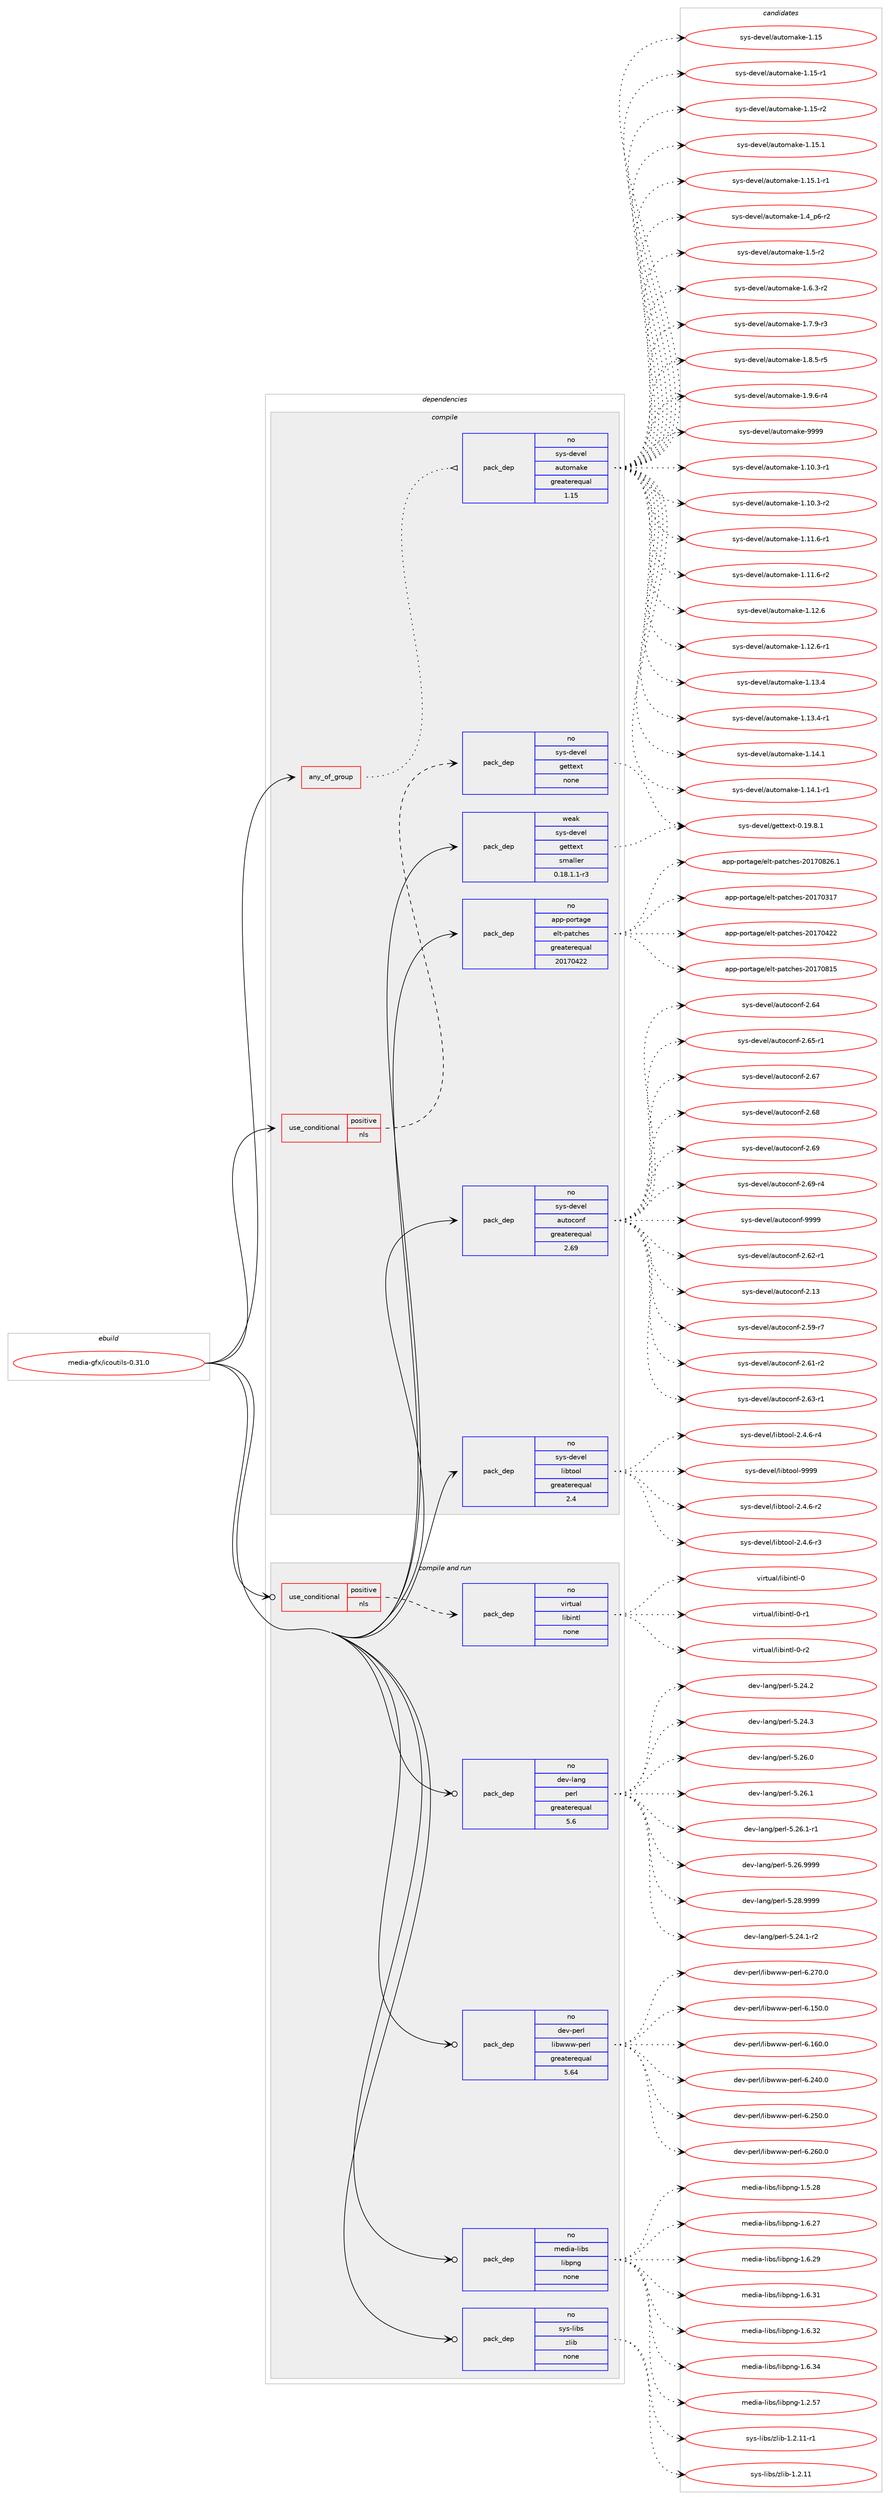 digraph prolog {

# *************
# Graph options
# *************

newrank=true;
concentrate=true;
compound=true;
graph [rankdir=LR,fontname=Helvetica,fontsize=10,ranksep=1.5];#, ranksep=2.5, nodesep=0.2];
edge  [arrowhead=vee];
node  [fontname=Helvetica,fontsize=10];

# **********
# The ebuild
# **********

subgraph cluster_leftcol {
color=gray;
rank=same;
label=<<i>ebuild</i>>;
id [label="media-gfx/icoutils-0.31.0", color=red, width=4, href="../media-gfx/icoutils-0.31.0.svg"];
}

# ****************
# The dependencies
# ****************

subgraph cluster_midcol {
color=gray;
label=<<i>dependencies</i>>;
subgraph cluster_compile {
fillcolor="#eeeeee";
style=filled;
label=<<i>compile</i>>;
subgraph any5284 {
dependency354662 [label=<<TABLE BORDER="0" CELLBORDER="1" CELLSPACING="0" CELLPADDING="4"><TR><TD CELLPADDING="10">any_of_group</TD></TR></TABLE>>, shape=none, color=red];subgraph pack261559 {
dependency354663 [label=<<TABLE BORDER="0" CELLBORDER="1" CELLSPACING="0" CELLPADDING="4" WIDTH="220"><TR><TD ROWSPAN="6" CELLPADDING="30">pack_dep</TD></TR><TR><TD WIDTH="110">no</TD></TR><TR><TD>sys-devel</TD></TR><TR><TD>automake</TD></TR><TR><TD>greaterequal</TD></TR><TR><TD>1.15</TD></TR></TABLE>>, shape=none, color=blue];
}
dependency354662:e -> dependency354663:w [weight=20,style="dotted",arrowhead="oinv"];
}
id:e -> dependency354662:w [weight=20,style="solid",arrowhead="vee"];
subgraph cond87710 {
dependency354664 [label=<<TABLE BORDER="0" CELLBORDER="1" CELLSPACING="0" CELLPADDING="4"><TR><TD ROWSPAN="3" CELLPADDING="10">use_conditional</TD></TR><TR><TD>positive</TD></TR><TR><TD>nls</TD></TR></TABLE>>, shape=none, color=red];
subgraph pack261560 {
dependency354665 [label=<<TABLE BORDER="0" CELLBORDER="1" CELLSPACING="0" CELLPADDING="4" WIDTH="220"><TR><TD ROWSPAN="6" CELLPADDING="30">pack_dep</TD></TR><TR><TD WIDTH="110">no</TD></TR><TR><TD>sys-devel</TD></TR><TR><TD>gettext</TD></TR><TR><TD>none</TD></TR><TR><TD></TD></TR></TABLE>>, shape=none, color=blue];
}
dependency354664:e -> dependency354665:w [weight=20,style="dashed",arrowhead="vee"];
}
id:e -> dependency354664:w [weight=20,style="solid",arrowhead="vee"];
subgraph pack261561 {
dependency354666 [label=<<TABLE BORDER="0" CELLBORDER="1" CELLSPACING="0" CELLPADDING="4" WIDTH="220"><TR><TD ROWSPAN="6" CELLPADDING="30">pack_dep</TD></TR><TR><TD WIDTH="110">no</TD></TR><TR><TD>app-portage</TD></TR><TR><TD>elt-patches</TD></TR><TR><TD>greaterequal</TD></TR><TR><TD>20170422</TD></TR></TABLE>>, shape=none, color=blue];
}
id:e -> dependency354666:w [weight=20,style="solid",arrowhead="vee"];
subgraph pack261562 {
dependency354667 [label=<<TABLE BORDER="0" CELLBORDER="1" CELLSPACING="0" CELLPADDING="4" WIDTH="220"><TR><TD ROWSPAN="6" CELLPADDING="30">pack_dep</TD></TR><TR><TD WIDTH="110">no</TD></TR><TR><TD>sys-devel</TD></TR><TR><TD>autoconf</TD></TR><TR><TD>greaterequal</TD></TR><TR><TD>2.69</TD></TR></TABLE>>, shape=none, color=blue];
}
id:e -> dependency354667:w [weight=20,style="solid",arrowhead="vee"];
subgraph pack261563 {
dependency354668 [label=<<TABLE BORDER="0" CELLBORDER="1" CELLSPACING="0" CELLPADDING="4" WIDTH="220"><TR><TD ROWSPAN="6" CELLPADDING="30">pack_dep</TD></TR><TR><TD WIDTH="110">no</TD></TR><TR><TD>sys-devel</TD></TR><TR><TD>libtool</TD></TR><TR><TD>greaterequal</TD></TR><TR><TD>2.4</TD></TR></TABLE>>, shape=none, color=blue];
}
id:e -> dependency354668:w [weight=20,style="solid",arrowhead="vee"];
subgraph pack261564 {
dependency354669 [label=<<TABLE BORDER="0" CELLBORDER="1" CELLSPACING="0" CELLPADDING="4" WIDTH="220"><TR><TD ROWSPAN="6" CELLPADDING="30">pack_dep</TD></TR><TR><TD WIDTH="110">weak</TD></TR><TR><TD>sys-devel</TD></TR><TR><TD>gettext</TD></TR><TR><TD>smaller</TD></TR><TR><TD>0.18.1.1-r3</TD></TR></TABLE>>, shape=none, color=blue];
}
id:e -> dependency354669:w [weight=20,style="solid",arrowhead="vee"];
}
subgraph cluster_compileandrun {
fillcolor="#eeeeee";
style=filled;
label=<<i>compile and run</i>>;
subgraph cond87711 {
dependency354670 [label=<<TABLE BORDER="0" CELLBORDER="1" CELLSPACING="0" CELLPADDING="4"><TR><TD ROWSPAN="3" CELLPADDING="10">use_conditional</TD></TR><TR><TD>positive</TD></TR><TR><TD>nls</TD></TR></TABLE>>, shape=none, color=red];
subgraph pack261565 {
dependency354671 [label=<<TABLE BORDER="0" CELLBORDER="1" CELLSPACING="0" CELLPADDING="4" WIDTH="220"><TR><TD ROWSPAN="6" CELLPADDING="30">pack_dep</TD></TR><TR><TD WIDTH="110">no</TD></TR><TR><TD>virtual</TD></TR><TR><TD>libintl</TD></TR><TR><TD>none</TD></TR><TR><TD></TD></TR></TABLE>>, shape=none, color=blue];
}
dependency354670:e -> dependency354671:w [weight=20,style="dashed",arrowhead="vee"];
}
id:e -> dependency354670:w [weight=20,style="solid",arrowhead="odotvee"];
subgraph pack261566 {
dependency354672 [label=<<TABLE BORDER="0" CELLBORDER="1" CELLSPACING="0" CELLPADDING="4" WIDTH="220"><TR><TD ROWSPAN="6" CELLPADDING="30">pack_dep</TD></TR><TR><TD WIDTH="110">no</TD></TR><TR><TD>dev-lang</TD></TR><TR><TD>perl</TD></TR><TR><TD>greaterequal</TD></TR><TR><TD>5.6</TD></TR></TABLE>>, shape=none, color=blue];
}
id:e -> dependency354672:w [weight=20,style="solid",arrowhead="odotvee"];
subgraph pack261567 {
dependency354673 [label=<<TABLE BORDER="0" CELLBORDER="1" CELLSPACING="0" CELLPADDING="4" WIDTH="220"><TR><TD ROWSPAN="6" CELLPADDING="30">pack_dep</TD></TR><TR><TD WIDTH="110">no</TD></TR><TR><TD>dev-perl</TD></TR><TR><TD>libwww-perl</TD></TR><TR><TD>greaterequal</TD></TR><TR><TD>5.64</TD></TR></TABLE>>, shape=none, color=blue];
}
id:e -> dependency354673:w [weight=20,style="solid",arrowhead="odotvee"];
subgraph pack261568 {
dependency354674 [label=<<TABLE BORDER="0" CELLBORDER="1" CELLSPACING="0" CELLPADDING="4" WIDTH="220"><TR><TD ROWSPAN="6" CELLPADDING="30">pack_dep</TD></TR><TR><TD WIDTH="110">no</TD></TR><TR><TD>media-libs</TD></TR><TR><TD>libpng</TD></TR><TR><TD>none</TD></TR><TR><TD></TD></TR></TABLE>>, shape=none, color=blue];
}
id:e -> dependency354674:w [weight=20,style="solid",arrowhead="odotvee"];
subgraph pack261569 {
dependency354675 [label=<<TABLE BORDER="0" CELLBORDER="1" CELLSPACING="0" CELLPADDING="4" WIDTH="220"><TR><TD ROWSPAN="6" CELLPADDING="30">pack_dep</TD></TR><TR><TD WIDTH="110">no</TD></TR><TR><TD>sys-libs</TD></TR><TR><TD>zlib</TD></TR><TR><TD>none</TD></TR><TR><TD></TD></TR></TABLE>>, shape=none, color=blue];
}
id:e -> dependency354675:w [weight=20,style="solid",arrowhead="odotvee"];
}
subgraph cluster_run {
fillcolor="#eeeeee";
style=filled;
label=<<i>run</i>>;
}
}

# **************
# The candidates
# **************

subgraph cluster_choices {
rank=same;
color=gray;
label=<<i>candidates</i>>;

subgraph choice261559 {
color=black;
nodesep=1;
choice11512111545100101118101108479711711611110997107101454946494846514511449 [label="sys-devel/automake-1.10.3-r1", color=red, width=4,href="../sys-devel/automake-1.10.3-r1.svg"];
choice11512111545100101118101108479711711611110997107101454946494846514511450 [label="sys-devel/automake-1.10.3-r2", color=red, width=4,href="../sys-devel/automake-1.10.3-r2.svg"];
choice11512111545100101118101108479711711611110997107101454946494946544511449 [label="sys-devel/automake-1.11.6-r1", color=red, width=4,href="../sys-devel/automake-1.11.6-r1.svg"];
choice11512111545100101118101108479711711611110997107101454946494946544511450 [label="sys-devel/automake-1.11.6-r2", color=red, width=4,href="../sys-devel/automake-1.11.6-r2.svg"];
choice1151211154510010111810110847971171161111099710710145494649504654 [label="sys-devel/automake-1.12.6", color=red, width=4,href="../sys-devel/automake-1.12.6.svg"];
choice11512111545100101118101108479711711611110997107101454946495046544511449 [label="sys-devel/automake-1.12.6-r1", color=red, width=4,href="../sys-devel/automake-1.12.6-r1.svg"];
choice1151211154510010111810110847971171161111099710710145494649514652 [label="sys-devel/automake-1.13.4", color=red, width=4,href="../sys-devel/automake-1.13.4.svg"];
choice11512111545100101118101108479711711611110997107101454946495146524511449 [label="sys-devel/automake-1.13.4-r1", color=red, width=4,href="../sys-devel/automake-1.13.4-r1.svg"];
choice1151211154510010111810110847971171161111099710710145494649524649 [label="sys-devel/automake-1.14.1", color=red, width=4,href="../sys-devel/automake-1.14.1.svg"];
choice11512111545100101118101108479711711611110997107101454946495246494511449 [label="sys-devel/automake-1.14.1-r1", color=red, width=4,href="../sys-devel/automake-1.14.1-r1.svg"];
choice115121115451001011181011084797117116111109971071014549464953 [label="sys-devel/automake-1.15", color=red, width=4,href="../sys-devel/automake-1.15.svg"];
choice1151211154510010111810110847971171161111099710710145494649534511449 [label="sys-devel/automake-1.15-r1", color=red, width=4,href="../sys-devel/automake-1.15-r1.svg"];
choice1151211154510010111810110847971171161111099710710145494649534511450 [label="sys-devel/automake-1.15-r2", color=red, width=4,href="../sys-devel/automake-1.15-r2.svg"];
choice1151211154510010111810110847971171161111099710710145494649534649 [label="sys-devel/automake-1.15.1", color=red, width=4,href="../sys-devel/automake-1.15.1.svg"];
choice11512111545100101118101108479711711611110997107101454946495346494511449 [label="sys-devel/automake-1.15.1-r1", color=red, width=4,href="../sys-devel/automake-1.15.1-r1.svg"];
choice115121115451001011181011084797117116111109971071014549465295112544511450 [label="sys-devel/automake-1.4_p6-r2", color=red, width=4,href="../sys-devel/automake-1.4_p6-r2.svg"];
choice11512111545100101118101108479711711611110997107101454946534511450 [label="sys-devel/automake-1.5-r2", color=red, width=4,href="../sys-devel/automake-1.5-r2.svg"];
choice115121115451001011181011084797117116111109971071014549465446514511450 [label="sys-devel/automake-1.6.3-r2", color=red, width=4,href="../sys-devel/automake-1.6.3-r2.svg"];
choice115121115451001011181011084797117116111109971071014549465546574511451 [label="sys-devel/automake-1.7.9-r3", color=red, width=4,href="../sys-devel/automake-1.7.9-r3.svg"];
choice115121115451001011181011084797117116111109971071014549465646534511453 [label="sys-devel/automake-1.8.5-r5", color=red, width=4,href="../sys-devel/automake-1.8.5-r5.svg"];
choice115121115451001011181011084797117116111109971071014549465746544511452 [label="sys-devel/automake-1.9.6-r4", color=red, width=4,href="../sys-devel/automake-1.9.6-r4.svg"];
choice115121115451001011181011084797117116111109971071014557575757 [label="sys-devel/automake-9999", color=red, width=4,href="../sys-devel/automake-9999.svg"];
dependency354663:e -> choice11512111545100101118101108479711711611110997107101454946494846514511449:w [style=dotted,weight="100"];
dependency354663:e -> choice11512111545100101118101108479711711611110997107101454946494846514511450:w [style=dotted,weight="100"];
dependency354663:e -> choice11512111545100101118101108479711711611110997107101454946494946544511449:w [style=dotted,weight="100"];
dependency354663:e -> choice11512111545100101118101108479711711611110997107101454946494946544511450:w [style=dotted,weight="100"];
dependency354663:e -> choice1151211154510010111810110847971171161111099710710145494649504654:w [style=dotted,weight="100"];
dependency354663:e -> choice11512111545100101118101108479711711611110997107101454946495046544511449:w [style=dotted,weight="100"];
dependency354663:e -> choice1151211154510010111810110847971171161111099710710145494649514652:w [style=dotted,weight="100"];
dependency354663:e -> choice11512111545100101118101108479711711611110997107101454946495146524511449:w [style=dotted,weight="100"];
dependency354663:e -> choice1151211154510010111810110847971171161111099710710145494649524649:w [style=dotted,weight="100"];
dependency354663:e -> choice11512111545100101118101108479711711611110997107101454946495246494511449:w [style=dotted,weight="100"];
dependency354663:e -> choice115121115451001011181011084797117116111109971071014549464953:w [style=dotted,weight="100"];
dependency354663:e -> choice1151211154510010111810110847971171161111099710710145494649534511449:w [style=dotted,weight="100"];
dependency354663:e -> choice1151211154510010111810110847971171161111099710710145494649534511450:w [style=dotted,weight="100"];
dependency354663:e -> choice1151211154510010111810110847971171161111099710710145494649534649:w [style=dotted,weight="100"];
dependency354663:e -> choice11512111545100101118101108479711711611110997107101454946495346494511449:w [style=dotted,weight="100"];
dependency354663:e -> choice115121115451001011181011084797117116111109971071014549465295112544511450:w [style=dotted,weight="100"];
dependency354663:e -> choice11512111545100101118101108479711711611110997107101454946534511450:w [style=dotted,weight="100"];
dependency354663:e -> choice115121115451001011181011084797117116111109971071014549465446514511450:w [style=dotted,weight="100"];
dependency354663:e -> choice115121115451001011181011084797117116111109971071014549465546574511451:w [style=dotted,weight="100"];
dependency354663:e -> choice115121115451001011181011084797117116111109971071014549465646534511453:w [style=dotted,weight="100"];
dependency354663:e -> choice115121115451001011181011084797117116111109971071014549465746544511452:w [style=dotted,weight="100"];
dependency354663:e -> choice115121115451001011181011084797117116111109971071014557575757:w [style=dotted,weight="100"];
}
subgraph choice261560 {
color=black;
nodesep=1;
choice1151211154510010111810110847103101116116101120116454846495746564649 [label="sys-devel/gettext-0.19.8.1", color=red, width=4,href="../sys-devel/gettext-0.19.8.1.svg"];
dependency354665:e -> choice1151211154510010111810110847103101116116101120116454846495746564649:w [style=dotted,weight="100"];
}
subgraph choice261561 {
color=black;
nodesep=1;
choice97112112451121111141169710310147101108116451129711699104101115455048495548514955 [label="app-portage/elt-patches-20170317", color=red, width=4,href="../app-portage/elt-patches-20170317.svg"];
choice97112112451121111141169710310147101108116451129711699104101115455048495548525050 [label="app-portage/elt-patches-20170422", color=red, width=4,href="../app-portage/elt-patches-20170422.svg"];
choice97112112451121111141169710310147101108116451129711699104101115455048495548564953 [label="app-portage/elt-patches-20170815", color=red, width=4,href="../app-portage/elt-patches-20170815.svg"];
choice971121124511211111411697103101471011081164511297116991041011154550484955485650544649 [label="app-portage/elt-patches-20170826.1", color=red, width=4,href="../app-portage/elt-patches-20170826.1.svg"];
dependency354666:e -> choice97112112451121111141169710310147101108116451129711699104101115455048495548514955:w [style=dotted,weight="100"];
dependency354666:e -> choice97112112451121111141169710310147101108116451129711699104101115455048495548525050:w [style=dotted,weight="100"];
dependency354666:e -> choice97112112451121111141169710310147101108116451129711699104101115455048495548564953:w [style=dotted,weight="100"];
dependency354666:e -> choice971121124511211111411697103101471011081164511297116991041011154550484955485650544649:w [style=dotted,weight="100"];
}
subgraph choice261562 {
color=black;
nodesep=1;
choice115121115451001011181011084797117116111991111101024550464951 [label="sys-devel/autoconf-2.13", color=red, width=4,href="../sys-devel/autoconf-2.13.svg"];
choice1151211154510010111810110847971171161119911111010245504653574511455 [label="sys-devel/autoconf-2.59-r7", color=red, width=4,href="../sys-devel/autoconf-2.59-r7.svg"];
choice1151211154510010111810110847971171161119911111010245504654494511450 [label="sys-devel/autoconf-2.61-r2", color=red, width=4,href="../sys-devel/autoconf-2.61-r2.svg"];
choice1151211154510010111810110847971171161119911111010245504654504511449 [label="sys-devel/autoconf-2.62-r1", color=red, width=4,href="../sys-devel/autoconf-2.62-r1.svg"];
choice1151211154510010111810110847971171161119911111010245504654514511449 [label="sys-devel/autoconf-2.63-r1", color=red, width=4,href="../sys-devel/autoconf-2.63-r1.svg"];
choice115121115451001011181011084797117116111991111101024550465452 [label="sys-devel/autoconf-2.64", color=red, width=4,href="../sys-devel/autoconf-2.64.svg"];
choice1151211154510010111810110847971171161119911111010245504654534511449 [label="sys-devel/autoconf-2.65-r1", color=red, width=4,href="../sys-devel/autoconf-2.65-r1.svg"];
choice115121115451001011181011084797117116111991111101024550465455 [label="sys-devel/autoconf-2.67", color=red, width=4,href="../sys-devel/autoconf-2.67.svg"];
choice115121115451001011181011084797117116111991111101024550465456 [label="sys-devel/autoconf-2.68", color=red, width=4,href="../sys-devel/autoconf-2.68.svg"];
choice115121115451001011181011084797117116111991111101024550465457 [label="sys-devel/autoconf-2.69", color=red, width=4,href="../sys-devel/autoconf-2.69.svg"];
choice1151211154510010111810110847971171161119911111010245504654574511452 [label="sys-devel/autoconf-2.69-r4", color=red, width=4,href="../sys-devel/autoconf-2.69-r4.svg"];
choice115121115451001011181011084797117116111991111101024557575757 [label="sys-devel/autoconf-9999", color=red, width=4,href="../sys-devel/autoconf-9999.svg"];
dependency354667:e -> choice115121115451001011181011084797117116111991111101024550464951:w [style=dotted,weight="100"];
dependency354667:e -> choice1151211154510010111810110847971171161119911111010245504653574511455:w [style=dotted,weight="100"];
dependency354667:e -> choice1151211154510010111810110847971171161119911111010245504654494511450:w [style=dotted,weight="100"];
dependency354667:e -> choice1151211154510010111810110847971171161119911111010245504654504511449:w [style=dotted,weight="100"];
dependency354667:e -> choice1151211154510010111810110847971171161119911111010245504654514511449:w [style=dotted,weight="100"];
dependency354667:e -> choice115121115451001011181011084797117116111991111101024550465452:w [style=dotted,weight="100"];
dependency354667:e -> choice1151211154510010111810110847971171161119911111010245504654534511449:w [style=dotted,weight="100"];
dependency354667:e -> choice115121115451001011181011084797117116111991111101024550465455:w [style=dotted,weight="100"];
dependency354667:e -> choice115121115451001011181011084797117116111991111101024550465456:w [style=dotted,weight="100"];
dependency354667:e -> choice115121115451001011181011084797117116111991111101024550465457:w [style=dotted,weight="100"];
dependency354667:e -> choice1151211154510010111810110847971171161119911111010245504654574511452:w [style=dotted,weight="100"];
dependency354667:e -> choice115121115451001011181011084797117116111991111101024557575757:w [style=dotted,weight="100"];
}
subgraph choice261563 {
color=black;
nodesep=1;
choice1151211154510010111810110847108105981161111111084550465246544511450 [label="sys-devel/libtool-2.4.6-r2", color=red, width=4,href="../sys-devel/libtool-2.4.6-r2.svg"];
choice1151211154510010111810110847108105981161111111084550465246544511451 [label="sys-devel/libtool-2.4.6-r3", color=red, width=4,href="../sys-devel/libtool-2.4.6-r3.svg"];
choice1151211154510010111810110847108105981161111111084550465246544511452 [label="sys-devel/libtool-2.4.6-r4", color=red, width=4,href="../sys-devel/libtool-2.4.6-r4.svg"];
choice1151211154510010111810110847108105981161111111084557575757 [label="sys-devel/libtool-9999", color=red, width=4,href="../sys-devel/libtool-9999.svg"];
dependency354668:e -> choice1151211154510010111810110847108105981161111111084550465246544511450:w [style=dotted,weight="100"];
dependency354668:e -> choice1151211154510010111810110847108105981161111111084550465246544511451:w [style=dotted,weight="100"];
dependency354668:e -> choice1151211154510010111810110847108105981161111111084550465246544511452:w [style=dotted,weight="100"];
dependency354668:e -> choice1151211154510010111810110847108105981161111111084557575757:w [style=dotted,weight="100"];
}
subgraph choice261564 {
color=black;
nodesep=1;
choice1151211154510010111810110847103101116116101120116454846495746564649 [label="sys-devel/gettext-0.19.8.1", color=red, width=4,href="../sys-devel/gettext-0.19.8.1.svg"];
dependency354669:e -> choice1151211154510010111810110847103101116116101120116454846495746564649:w [style=dotted,weight="100"];
}
subgraph choice261565 {
color=black;
nodesep=1;
choice1181051141161179710847108105981051101161084548 [label="virtual/libintl-0", color=red, width=4,href="../virtual/libintl-0.svg"];
choice11810511411611797108471081059810511011610845484511449 [label="virtual/libintl-0-r1", color=red, width=4,href="../virtual/libintl-0-r1.svg"];
choice11810511411611797108471081059810511011610845484511450 [label="virtual/libintl-0-r2", color=red, width=4,href="../virtual/libintl-0-r2.svg"];
dependency354671:e -> choice1181051141161179710847108105981051101161084548:w [style=dotted,weight="100"];
dependency354671:e -> choice11810511411611797108471081059810511011610845484511449:w [style=dotted,weight="100"];
dependency354671:e -> choice11810511411611797108471081059810511011610845484511450:w [style=dotted,weight="100"];
}
subgraph choice261566 {
color=black;
nodesep=1;
choice100101118451089711010347112101114108455346505246494511450 [label="dev-lang/perl-5.24.1-r2", color=red, width=4,href="../dev-lang/perl-5.24.1-r2.svg"];
choice10010111845108971101034711210111410845534650524650 [label="dev-lang/perl-5.24.2", color=red, width=4,href="../dev-lang/perl-5.24.2.svg"];
choice10010111845108971101034711210111410845534650524651 [label="dev-lang/perl-5.24.3", color=red, width=4,href="../dev-lang/perl-5.24.3.svg"];
choice10010111845108971101034711210111410845534650544648 [label="dev-lang/perl-5.26.0", color=red, width=4,href="../dev-lang/perl-5.26.0.svg"];
choice10010111845108971101034711210111410845534650544649 [label="dev-lang/perl-5.26.1", color=red, width=4,href="../dev-lang/perl-5.26.1.svg"];
choice100101118451089711010347112101114108455346505446494511449 [label="dev-lang/perl-5.26.1-r1", color=red, width=4,href="../dev-lang/perl-5.26.1-r1.svg"];
choice10010111845108971101034711210111410845534650544657575757 [label="dev-lang/perl-5.26.9999", color=red, width=4,href="../dev-lang/perl-5.26.9999.svg"];
choice10010111845108971101034711210111410845534650564657575757 [label="dev-lang/perl-5.28.9999", color=red, width=4,href="../dev-lang/perl-5.28.9999.svg"];
dependency354672:e -> choice100101118451089711010347112101114108455346505246494511450:w [style=dotted,weight="100"];
dependency354672:e -> choice10010111845108971101034711210111410845534650524650:w [style=dotted,weight="100"];
dependency354672:e -> choice10010111845108971101034711210111410845534650524651:w [style=dotted,weight="100"];
dependency354672:e -> choice10010111845108971101034711210111410845534650544648:w [style=dotted,weight="100"];
dependency354672:e -> choice10010111845108971101034711210111410845534650544649:w [style=dotted,weight="100"];
dependency354672:e -> choice100101118451089711010347112101114108455346505446494511449:w [style=dotted,weight="100"];
dependency354672:e -> choice10010111845108971101034711210111410845534650544657575757:w [style=dotted,weight="100"];
dependency354672:e -> choice10010111845108971101034711210111410845534650564657575757:w [style=dotted,weight="100"];
}
subgraph choice261567 {
color=black;
nodesep=1;
choice100101118451121011141084710810598119119119451121011141084554464953484648 [label="dev-perl/libwww-perl-6.150.0", color=red, width=4,href="../dev-perl/libwww-perl-6.150.0.svg"];
choice100101118451121011141084710810598119119119451121011141084554464954484648 [label="dev-perl/libwww-perl-6.160.0", color=red, width=4,href="../dev-perl/libwww-perl-6.160.0.svg"];
choice100101118451121011141084710810598119119119451121011141084554465052484648 [label="dev-perl/libwww-perl-6.240.0", color=red, width=4,href="../dev-perl/libwww-perl-6.240.0.svg"];
choice100101118451121011141084710810598119119119451121011141084554465053484648 [label="dev-perl/libwww-perl-6.250.0", color=red, width=4,href="../dev-perl/libwww-perl-6.250.0.svg"];
choice100101118451121011141084710810598119119119451121011141084554465054484648 [label="dev-perl/libwww-perl-6.260.0", color=red, width=4,href="../dev-perl/libwww-perl-6.260.0.svg"];
choice100101118451121011141084710810598119119119451121011141084554465055484648 [label="dev-perl/libwww-perl-6.270.0", color=red, width=4,href="../dev-perl/libwww-perl-6.270.0.svg"];
dependency354673:e -> choice100101118451121011141084710810598119119119451121011141084554464953484648:w [style=dotted,weight="100"];
dependency354673:e -> choice100101118451121011141084710810598119119119451121011141084554464954484648:w [style=dotted,weight="100"];
dependency354673:e -> choice100101118451121011141084710810598119119119451121011141084554465052484648:w [style=dotted,weight="100"];
dependency354673:e -> choice100101118451121011141084710810598119119119451121011141084554465053484648:w [style=dotted,weight="100"];
dependency354673:e -> choice100101118451121011141084710810598119119119451121011141084554465054484648:w [style=dotted,weight="100"];
dependency354673:e -> choice100101118451121011141084710810598119119119451121011141084554465055484648:w [style=dotted,weight="100"];
}
subgraph choice261568 {
color=black;
nodesep=1;
choice109101100105974510810598115471081059811211010345494650465355 [label="media-libs/libpng-1.2.57", color=red, width=4,href="../media-libs/libpng-1.2.57.svg"];
choice109101100105974510810598115471081059811211010345494653465056 [label="media-libs/libpng-1.5.28", color=red, width=4,href="../media-libs/libpng-1.5.28.svg"];
choice109101100105974510810598115471081059811211010345494654465055 [label="media-libs/libpng-1.6.27", color=red, width=4,href="../media-libs/libpng-1.6.27.svg"];
choice109101100105974510810598115471081059811211010345494654465057 [label="media-libs/libpng-1.6.29", color=red, width=4,href="../media-libs/libpng-1.6.29.svg"];
choice109101100105974510810598115471081059811211010345494654465149 [label="media-libs/libpng-1.6.31", color=red, width=4,href="../media-libs/libpng-1.6.31.svg"];
choice109101100105974510810598115471081059811211010345494654465150 [label="media-libs/libpng-1.6.32", color=red, width=4,href="../media-libs/libpng-1.6.32.svg"];
choice109101100105974510810598115471081059811211010345494654465152 [label="media-libs/libpng-1.6.34", color=red, width=4,href="../media-libs/libpng-1.6.34.svg"];
dependency354674:e -> choice109101100105974510810598115471081059811211010345494650465355:w [style=dotted,weight="100"];
dependency354674:e -> choice109101100105974510810598115471081059811211010345494653465056:w [style=dotted,weight="100"];
dependency354674:e -> choice109101100105974510810598115471081059811211010345494654465055:w [style=dotted,weight="100"];
dependency354674:e -> choice109101100105974510810598115471081059811211010345494654465057:w [style=dotted,weight="100"];
dependency354674:e -> choice109101100105974510810598115471081059811211010345494654465149:w [style=dotted,weight="100"];
dependency354674:e -> choice109101100105974510810598115471081059811211010345494654465150:w [style=dotted,weight="100"];
dependency354674:e -> choice109101100105974510810598115471081059811211010345494654465152:w [style=dotted,weight="100"];
}
subgraph choice261569 {
color=black;
nodesep=1;
choice1151211154510810598115471221081059845494650464949 [label="sys-libs/zlib-1.2.11", color=red, width=4,href="../sys-libs/zlib-1.2.11.svg"];
choice11512111545108105981154712210810598454946504649494511449 [label="sys-libs/zlib-1.2.11-r1", color=red, width=4,href="../sys-libs/zlib-1.2.11-r1.svg"];
dependency354675:e -> choice1151211154510810598115471221081059845494650464949:w [style=dotted,weight="100"];
dependency354675:e -> choice11512111545108105981154712210810598454946504649494511449:w [style=dotted,weight="100"];
}
}

}
